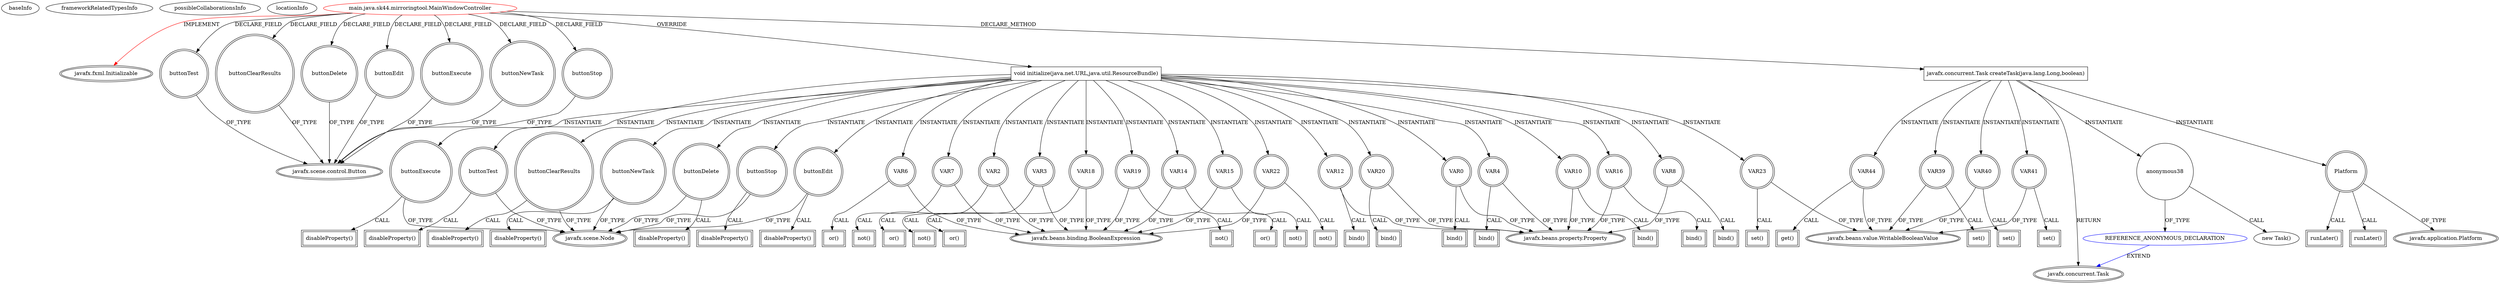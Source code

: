 digraph {
baseInfo[graphId=4211,category="extension_graph",isAnonymous=false,possibleRelation=true]
frameworkRelatedTypesInfo[0="javafx.fxml.Initializable"]
possibleCollaborationsInfo[0="4211~CLIENT_METHOD_DECLARATION-INSTANTIATION-~javafx.fxml.Initializable ~javafx.concurrent.Task ~false~true"]
locationInfo[projectName="sk44-javafx-mirroring-tool",filePath="/sk44-javafx-mirroring-tool/javafx-mirroring-tool-master/src/main/java/sk44/mirroringtool/MainWindowController.java",contextSignature="MainWindowController",graphId="4211"]
0[label="main.java.sk44.mirroringtool.MainWindowController",vertexType="ROOT_CLIENT_CLASS_DECLARATION",isFrameworkType=false,color=red]
1[label="javafx.fxml.Initializable",vertexType="FRAMEWORK_INTERFACE_TYPE",isFrameworkType=true,peripheries=2]
2[label="buttonClearResults",vertexType="FIELD_DECLARATION",isFrameworkType=true,peripheries=2,shape=circle]
3[label="javafx.scene.control.Button",vertexType="FRAMEWORK_CLASS_TYPE",isFrameworkType=true,peripheries=2]
4[label="buttonDelete",vertexType="FIELD_DECLARATION",isFrameworkType=true,peripheries=2,shape=circle]
6[label="buttonEdit",vertexType="FIELD_DECLARATION",isFrameworkType=true,peripheries=2,shape=circle]
8[label="buttonExecute",vertexType="FIELD_DECLARATION",isFrameworkType=true,peripheries=2,shape=circle]
10[label="buttonNewTask",vertexType="FIELD_DECLARATION",isFrameworkType=true,peripheries=2,shape=circle]
12[label="buttonStop",vertexType="FIELD_DECLARATION",isFrameworkType=true,peripheries=2,shape=circle]
14[label="buttonTest",vertexType="FIELD_DECLARATION",isFrameworkType=true,peripheries=2,shape=circle]
16[label="void initialize(java.net.URL,java.util.ResourceBundle)",vertexType="OVERRIDING_METHOD_DECLARATION",isFrameworkType=false,shape=box]
17[label="VAR0",vertexType="VARIABLE_EXPRESION",isFrameworkType=true,peripheries=2,shape=circle]
19[label="javafx.beans.property.Property",vertexType="FRAMEWORK_INTERFACE_TYPE",isFrameworkType=true,peripheries=2]
18[label="bind()",vertexType="INSIDE_CALL",isFrameworkType=true,peripheries=2,shape=box]
20[label="buttonExecute",vertexType="VARIABLE_EXPRESION",isFrameworkType=true,peripheries=2,shape=circle]
22[label="javafx.scene.Node",vertexType="FRAMEWORK_CLASS_TYPE",isFrameworkType=true,peripheries=2]
21[label="disableProperty()",vertexType="INSIDE_CALL",isFrameworkType=true,peripheries=2,shape=box]
23[label="VAR2",vertexType="VARIABLE_EXPRESION",isFrameworkType=true,peripheries=2,shape=circle]
25[label="javafx.beans.binding.BooleanExpression",vertexType="FRAMEWORK_CLASS_TYPE",isFrameworkType=true,peripheries=2]
24[label="or()",vertexType="INSIDE_CALL",isFrameworkType=true,peripheries=2,shape=box]
26[label="VAR3",vertexType="VARIABLE_EXPRESION",isFrameworkType=true,peripheries=2,shape=circle]
27[label="not()",vertexType="INSIDE_CALL",isFrameworkType=true,peripheries=2,shape=box]
29[label="VAR4",vertexType="VARIABLE_EXPRESION",isFrameworkType=true,peripheries=2,shape=circle]
30[label="bind()",vertexType="INSIDE_CALL",isFrameworkType=true,peripheries=2,shape=box]
32[label="buttonTest",vertexType="VARIABLE_EXPRESION",isFrameworkType=true,peripheries=2,shape=circle]
33[label="disableProperty()",vertexType="INSIDE_CALL",isFrameworkType=true,peripheries=2,shape=box]
35[label="VAR6",vertexType="VARIABLE_EXPRESION",isFrameworkType=true,peripheries=2,shape=circle]
36[label="or()",vertexType="INSIDE_CALL",isFrameworkType=true,peripheries=2,shape=box]
38[label="VAR7",vertexType="VARIABLE_EXPRESION",isFrameworkType=true,peripheries=2,shape=circle]
39[label="not()",vertexType="INSIDE_CALL",isFrameworkType=true,peripheries=2,shape=box]
41[label="VAR8",vertexType="VARIABLE_EXPRESION",isFrameworkType=true,peripheries=2,shape=circle]
42[label="bind()",vertexType="INSIDE_CALL",isFrameworkType=true,peripheries=2,shape=box]
44[label="buttonClearResults",vertexType="VARIABLE_EXPRESION",isFrameworkType=true,peripheries=2,shape=circle]
45[label="disableProperty()",vertexType="INSIDE_CALL",isFrameworkType=true,peripheries=2,shape=box]
47[label="VAR10",vertexType="VARIABLE_EXPRESION",isFrameworkType=true,peripheries=2,shape=circle]
48[label="bind()",vertexType="INSIDE_CALL",isFrameworkType=true,peripheries=2,shape=box]
50[label="buttonNewTask",vertexType="VARIABLE_EXPRESION",isFrameworkType=true,peripheries=2,shape=circle]
51[label="disableProperty()",vertexType="INSIDE_CALL",isFrameworkType=true,peripheries=2,shape=box]
53[label="VAR12",vertexType="VARIABLE_EXPRESION",isFrameworkType=true,peripheries=2,shape=circle]
54[label="bind()",vertexType="INSIDE_CALL",isFrameworkType=true,peripheries=2,shape=box]
56[label="buttonEdit",vertexType="VARIABLE_EXPRESION",isFrameworkType=true,peripheries=2,shape=circle]
57[label="disableProperty()",vertexType="INSIDE_CALL",isFrameworkType=true,peripheries=2,shape=box]
59[label="VAR14",vertexType="VARIABLE_EXPRESION",isFrameworkType=true,peripheries=2,shape=circle]
60[label="or()",vertexType="INSIDE_CALL",isFrameworkType=true,peripheries=2,shape=box]
62[label="VAR15",vertexType="VARIABLE_EXPRESION",isFrameworkType=true,peripheries=2,shape=circle]
63[label="not()",vertexType="INSIDE_CALL",isFrameworkType=true,peripheries=2,shape=box]
65[label="VAR16",vertexType="VARIABLE_EXPRESION",isFrameworkType=true,peripheries=2,shape=circle]
66[label="bind()",vertexType="INSIDE_CALL",isFrameworkType=true,peripheries=2,shape=box]
68[label="buttonDelete",vertexType="VARIABLE_EXPRESION",isFrameworkType=true,peripheries=2,shape=circle]
69[label="disableProperty()",vertexType="INSIDE_CALL",isFrameworkType=true,peripheries=2,shape=box]
71[label="VAR18",vertexType="VARIABLE_EXPRESION",isFrameworkType=true,peripheries=2,shape=circle]
72[label="or()",vertexType="INSIDE_CALL",isFrameworkType=true,peripheries=2,shape=box]
74[label="VAR19",vertexType="VARIABLE_EXPRESION",isFrameworkType=true,peripheries=2,shape=circle]
75[label="not()",vertexType="INSIDE_CALL",isFrameworkType=true,peripheries=2,shape=box]
77[label="VAR20",vertexType="VARIABLE_EXPRESION",isFrameworkType=true,peripheries=2,shape=circle]
78[label="bind()",vertexType="INSIDE_CALL",isFrameworkType=true,peripheries=2,shape=box]
80[label="buttonStop",vertexType="VARIABLE_EXPRESION",isFrameworkType=true,peripheries=2,shape=circle]
81[label="disableProperty()",vertexType="INSIDE_CALL",isFrameworkType=true,peripheries=2,shape=box]
83[label="VAR22",vertexType="VARIABLE_EXPRESION",isFrameworkType=true,peripheries=2,shape=circle]
84[label="not()",vertexType="INSIDE_CALL",isFrameworkType=true,peripheries=2,shape=box]
86[label="VAR23",vertexType="VARIABLE_EXPRESION",isFrameworkType=true,peripheries=2,shape=circle]
88[label="javafx.beans.value.WritableBooleanValue",vertexType="FRAMEWORK_INTERFACE_TYPE",isFrameworkType=true,peripheries=2]
87[label="set()",vertexType="INSIDE_CALL",isFrameworkType=true,peripheries=2,shape=box]
159[label="javafx.concurrent.Task createTask(java.lang.Long,boolean)",vertexType="CLIENT_METHOD_DECLARATION",isFrameworkType=false,shape=box]
160[label="javafx.concurrent.Task",vertexType="FRAMEWORK_CLASS_TYPE",isFrameworkType=true,peripheries=2]
162[label="anonymous38",vertexType="VARIABLE_EXPRESION",isFrameworkType=false,shape=circle]
163[label="REFERENCE_ANONYMOUS_DECLARATION",vertexType="REFERENCE_ANONYMOUS_DECLARATION",isFrameworkType=false,color=blue]
161[label="new Task()",vertexType="CONSTRUCTOR_CALL",isFrameworkType=false]
165[label="VAR39",vertexType="VARIABLE_EXPRESION",isFrameworkType=true,peripheries=2,shape=circle]
166[label="set()",vertexType="INSIDE_CALL",isFrameworkType=true,peripheries=2,shape=box]
168[label="VAR40",vertexType="VARIABLE_EXPRESION",isFrameworkType=true,peripheries=2,shape=circle]
169[label="set()",vertexType="INSIDE_CALL",isFrameworkType=true,peripheries=2,shape=box]
171[label="VAR41",vertexType="VARIABLE_EXPRESION",isFrameworkType=true,peripheries=2,shape=circle]
172[label="set()",vertexType="INSIDE_CALL",isFrameworkType=true,peripheries=2,shape=box]
174[label="Platform",vertexType="VARIABLE_EXPRESION",isFrameworkType=true,peripheries=2,shape=circle]
176[label="javafx.application.Platform",vertexType="FRAMEWORK_CLASS_TYPE",isFrameworkType=true,peripheries=2]
175[label="runLater()",vertexType="INSIDE_CALL",isFrameworkType=true,peripheries=2,shape=box]
178[label="runLater()",vertexType="INSIDE_CALL",isFrameworkType=true,peripheries=2,shape=box]
179[label="VAR44",vertexType="VARIABLE_EXPRESION",isFrameworkType=true,peripheries=2,shape=circle]
180[label="get()",vertexType="INSIDE_CALL",isFrameworkType=true,peripheries=2,shape=box]
0->1[label="IMPLEMENT",color=red]
0->2[label="DECLARE_FIELD"]
2->3[label="OF_TYPE"]
0->4[label="DECLARE_FIELD"]
4->3[label="OF_TYPE"]
0->6[label="DECLARE_FIELD"]
6->3[label="OF_TYPE"]
0->8[label="DECLARE_FIELD"]
8->3[label="OF_TYPE"]
0->10[label="DECLARE_FIELD"]
10->3[label="OF_TYPE"]
0->12[label="DECLARE_FIELD"]
12->3[label="OF_TYPE"]
0->14[label="DECLARE_FIELD"]
14->3[label="OF_TYPE"]
0->16[label="OVERRIDE"]
16->17[label="INSTANTIATE"]
17->19[label="OF_TYPE"]
17->18[label="CALL"]
16->20[label="INSTANTIATE"]
20->22[label="OF_TYPE"]
20->21[label="CALL"]
16->23[label="INSTANTIATE"]
23->25[label="OF_TYPE"]
23->24[label="CALL"]
16->26[label="INSTANTIATE"]
26->25[label="OF_TYPE"]
26->27[label="CALL"]
16->29[label="INSTANTIATE"]
29->19[label="OF_TYPE"]
29->30[label="CALL"]
16->32[label="INSTANTIATE"]
32->22[label="OF_TYPE"]
32->33[label="CALL"]
16->35[label="INSTANTIATE"]
35->25[label="OF_TYPE"]
35->36[label="CALL"]
16->38[label="INSTANTIATE"]
38->25[label="OF_TYPE"]
38->39[label="CALL"]
16->41[label="INSTANTIATE"]
41->19[label="OF_TYPE"]
41->42[label="CALL"]
16->44[label="INSTANTIATE"]
44->22[label="OF_TYPE"]
44->45[label="CALL"]
16->47[label="INSTANTIATE"]
47->19[label="OF_TYPE"]
47->48[label="CALL"]
16->50[label="INSTANTIATE"]
50->22[label="OF_TYPE"]
50->51[label="CALL"]
16->53[label="INSTANTIATE"]
53->19[label="OF_TYPE"]
53->54[label="CALL"]
16->56[label="INSTANTIATE"]
56->22[label="OF_TYPE"]
56->57[label="CALL"]
16->59[label="INSTANTIATE"]
59->25[label="OF_TYPE"]
59->60[label="CALL"]
16->62[label="INSTANTIATE"]
62->25[label="OF_TYPE"]
62->63[label="CALL"]
16->65[label="INSTANTIATE"]
65->19[label="OF_TYPE"]
65->66[label="CALL"]
16->68[label="INSTANTIATE"]
68->22[label="OF_TYPE"]
68->69[label="CALL"]
16->71[label="INSTANTIATE"]
71->25[label="OF_TYPE"]
71->72[label="CALL"]
16->74[label="INSTANTIATE"]
74->25[label="OF_TYPE"]
74->75[label="CALL"]
16->77[label="INSTANTIATE"]
77->19[label="OF_TYPE"]
77->78[label="CALL"]
16->80[label="INSTANTIATE"]
80->22[label="OF_TYPE"]
80->81[label="CALL"]
16->83[label="INSTANTIATE"]
83->25[label="OF_TYPE"]
83->84[label="CALL"]
16->86[label="INSTANTIATE"]
86->88[label="OF_TYPE"]
86->87[label="CALL"]
0->159[label="DECLARE_METHOD"]
159->160[label="RETURN"]
159->162[label="INSTANTIATE"]
163->160[label="EXTEND",color=blue]
162->163[label="OF_TYPE"]
162->161[label="CALL"]
159->165[label="INSTANTIATE"]
165->88[label="OF_TYPE"]
165->166[label="CALL"]
159->168[label="INSTANTIATE"]
168->88[label="OF_TYPE"]
168->169[label="CALL"]
159->171[label="INSTANTIATE"]
171->88[label="OF_TYPE"]
171->172[label="CALL"]
159->174[label="INSTANTIATE"]
174->176[label="OF_TYPE"]
174->175[label="CALL"]
174->178[label="CALL"]
159->179[label="INSTANTIATE"]
179->88[label="OF_TYPE"]
179->180[label="CALL"]
}
